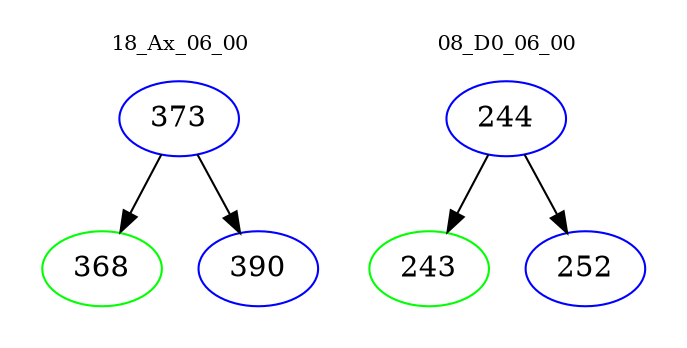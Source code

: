 digraph{
subgraph cluster_0 {
color = white
label = "18_Ax_06_00";
fontsize=10;
T0_373 [label="373", color="blue"]
T0_373 -> T0_368 [color="black"]
T0_368 [label="368", color="green"]
T0_373 -> T0_390 [color="black"]
T0_390 [label="390", color="blue"]
}
subgraph cluster_1 {
color = white
label = "08_D0_06_00";
fontsize=10;
T1_244 [label="244", color="blue"]
T1_244 -> T1_243 [color="black"]
T1_243 [label="243", color="green"]
T1_244 -> T1_252 [color="black"]
T1_252 [label="252", color="blue"]
}
}
